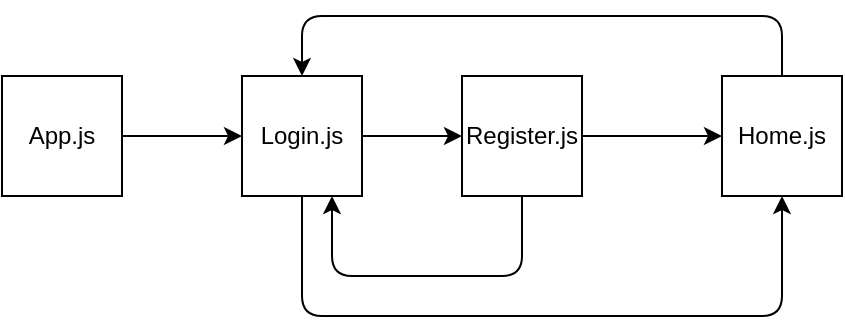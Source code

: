 <mxfile>
    <diagram id="nU1AxV8M8EEkZNgJxuwT" name="Page-1">
        <mxGraphModel dx="808" dy="459" grid="1" gridSize="10" guides="1" tooltips="1" connect="1" arrows="1" fold="1" page="1" pageScale="1" pageWidth="827" pageHeight="1169" math="0" shadow="0">
            <root>
                <mxCell id="0"/>
                <mxCell id="1" parent="0"/>
                <mxCell id="2" style="edgeStyle=none;html=1;" edge="1" parent="1" source="3" target="5">
                    <mxGeometry relative="1" as="geometry"/>
                </mxCell>
                <mxCell id="25" style="edgeStyle=none;html=1;entryX=0.5;entryY=1;entryDx=0;entryDy=0;" edge="1" parent="1" source="3" target="7">
                    <mxGeometry relative="1" as="geometry">
                        <Array as="points">
                            <mxPoint x="290" y="230"/>
                            <mxPoint x="530" y="230"/>
                        </Array>
                    </mxGeometry>
                </mxCell>
                <mxCell id="3" value="Login.js" style="whiteSpace=wrap;html=1;aspect=fixed;" vertex="1" parent="1">
                    <mxGeometry x="260" y="110" width="60" height="60" as="geometry"/>
                </mxCell>
                <mxCell id="4" style="edgeStyle=none;html=1;entryX=0.75;entryY=1;entryDx=0;entryDy=0;" edge="1" parent="1" source="5" target="3">
                    <mxGeometry relative="1" as="geometry">
                        <Array as="points">
                            <mxPoint x="400" y="210"/>
                            <mxPoint x="305" y="210"/>
                        </Array>
                    </mxGeometry>
                </mxCell>
                <mxCell id="22" style="edgeStyle=none;html=1;entryX=0;entryY=0.5;entryDx=0;entryDy=0;" edge="1" parent="1" source="5" target="7">
                    <mxGeometry relative="1" as="geometry"/>
                </mxCell>
                <mxCell id="5" value="Register.js" style="whiteSpace=wrap;html=1;aspect=fixed;" vertex="1" parent="1">
                    <mxGeometry x="370" y="110" width="60" height="60" as="geometry"/>
                </mxCell>
                <mxCell id="24" style="edgeStyle=none;html=1;entryX=0.5;entryY=0;entryDx=0;entryDy=0;" edge="1" parent="1" source="7" target="3">
                    <mxGeometry relative="1" as="geometry">
                        <Array as="points">
                            <mxPoint x="530" y="80"/>
                            <mxPoint x="290" y="80"/>
                        </Array>
                    </mxGeometry>
                </mxCell>
                <mxCell id="7" value="Home.js" style="whiteSpace=wrap;html=1;aspect=fixed;" vertex="1" parent="1">
                    <mxGeometry x="500" y="110" width="60" height="60" as="geometry"/>
                </mxCell>
                <mxCell id="15" style="edgeStyle=none;html=1;entryX=0;entryY=0.5;entryDx=0;entryDy=0;" edge="1" parent="1" source="16" target="3">
                    <mxGeometry relative="1" as="geometry">
                        <mxPoint x="200" y="140" as="targetPoint"/>
                    </mxGeometry>
                </mxCell>
                <mxCell id="16" value="App.js" style="whiteSpace=wrap;html=1;aspect=fixed;" vertex="1" parent="1">
                    <mxGeometry x="140" y="110" width="60" height="60" as="geometry"/>
                </mxCell>
            </root>
        </mxGraphModel>
    </diagram>
</mxfile>